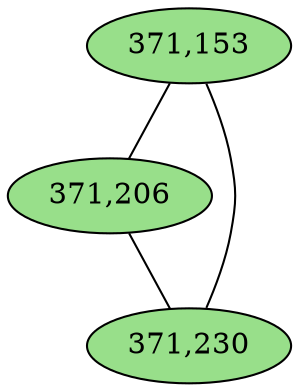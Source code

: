 graph CAMP_cc5 {
	K = 2.0;
	overlap="prism2";	"371,153" [style="filled", fillcolor="#98df8a", fontcolor="#000000"];
	"371,206" [style="filled", fillcolor="#98df8a", fontcolor="#000000"];
	"371,230" [style="filled", fillcolor="#98df8a", fontcolor="#000000"];
	"371,153" -- "371,206";
	"371,153" -- "371,230";
	"371,206" -- "371,230";
}